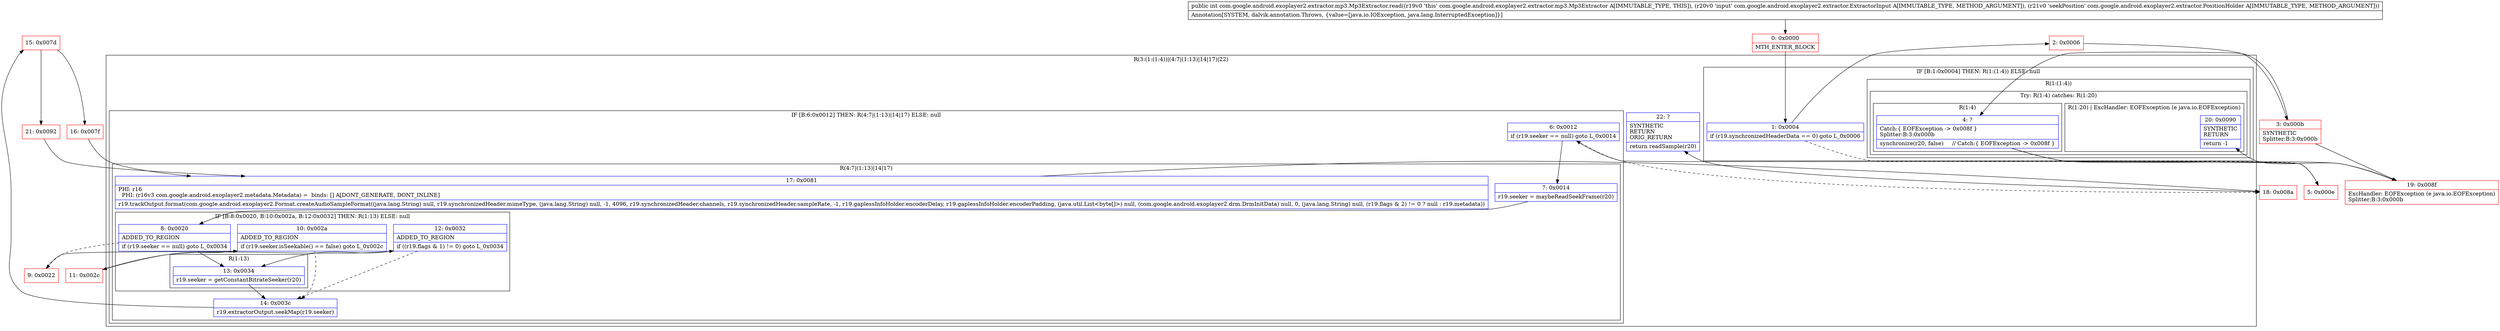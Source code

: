 digraph "CFG forcom.google.android.exoplayer2.extractor.mp3.Mp3Extractor.read(Lcom\/google\/android\/exoplayer2\/extractor\/ExtractorInput;Lcom\/google\/android\/exoplayer2\/extractor\/PositionHolder;)I" {
subgraph cluster_Region_1117653353 {
label = "R(3:(1:(1:4))|(4:7|(1:13)|14|17)|22)";
node [shape=record,color=blue];
subgraph cluster_IfRegion_283887503 {
label = "IF [B:1:0x0004] THEN: R(1:(1:4)) ELSE: null";
node [shape=record,color=blue];
Node_1 [shape=record,label="{1\:\ 0x0004|if (r19.synchronizedHeaderData == 0) goto L_0x0006\l}"];
subgraph cluster_Region_1419235855 {
label = "R(1:(1:4))";
node [shape=record,color=blue];
subgraph cluster_TryCatchRegion_1001823952 {
label = "Try: R(1:4) catches: R(1:20)";
node [shape=record,color=blue];
subgraph cluster_Region_156306830 {
label = "R(1:4)";
node [shape=record,color=blue];
Node_4 [shape=record,label="{4\:\ ?|Catch:\{ EOFException \-\> 0x008f \}\lSplitter:B:3:0x000b\l|synchronize(r20, false)     \/\/ Catch:\{ EOFException \-\> 0x008f \}\l}"];
}
subgraph cluster_Region_1195926676 {
label = "R(1:20) | ExcHandler: EOFException (e java.io.EOFException)\l";
node [shape=record,color=blue];
Node_20 [shape=record,label="{20\:\ 0x0090|SYNTHETIC\lRETURN\l|return \-1\l}"];
}
}
}
}
subgraph cluster_IfRegion_765841880 {
label = "IF [B:6:0x0012] THEN: R(4:7|(1:13)|14|17) ELSE: null";
node [shape=record,color=blue];
Node_6 [shape=record,label="{6\:\ 0x0012|if (r19.seeker == null) goto L_0x0014\l}"];
subgraph cluster_Region_577407650 {
label = "R(4:7|(1:13)|14|17)";
node [shape=record,color=blue];
Node_7 [shape=record,label="{7\:\ 0x0014|r19.seeker = maybeReadSeekFrame(r20)\l}"];
subgraph cluster_IfRegion_601284124 {
label = "IF [B:8:0x0020, B:10:0x002a, B:12:0x0032] THEN: R(1:13) ELSE: null";
node [shape=record,color=blue];
Node_8 [shape=record,label="{8\:\ 0x0020|ADDED_TO_REGION\l|if (r19.seeker == null) goto L_0x0034\l}"];
Node_10 [shape=record,label="{10\:\ 0x002a|ADDED_TO_REGION\l|if (r19.seeker.isSeekable() == false) goto L_0x002c\l}"];
Node_12 [shape=record,label="{12\:\ 0x0032|ADDED_TO_REGION\l|if ((r19.flags & 1) != 0) goto L_0x0034\l}"];
subgraph cluster_Region_658403894 {
label = "R(1:13)";
node [shape=record,color=blue];
Node_13 [shape=record,label="{13\:\ 0x0034|r19.seeker = getConstantBitrateSeeker(r20)\l}"];
}
}
Node_14 [shape=record,label="{14\:\ 0x003c|r19.extractorOutput.seekMap(r19.seeker)\l}"];
Node_17 [shape=record,label="{17\:\ 0x0081|PHI: r16 \l  PHI: (r16v3 com.google.android.exoplayer2.metadata.Metadata) =  binds: [] A[DONT_GENERATE, DONT_INLINE]\l|r19.trackOutput.format(com.google.android.exoplayer2.Format.createAudioSampleFormat((java.lang.String) null, r19.synchronizedHeader.mimeType, (java.lang.String) null, \-1, 4096, r19.synchronizedHeader.channels, r19.synchronizedHeader.sampleRate, \-1, r19.gaplessInfoHolder.encoderDelay, r19.gaplessInfoHolder.encoderPadding, (java.util.List\<byte[]\>) null, (com.google.android.exoplayer2.drm.DrmInitData) null, 0, (java.lang.String) null, (r19.flags & 2) != 0 ? null : r19.metadata))\l}"];
}
}
Node_22 [shape=record,label="{22\:\ ?|SYNTHETIC\lRETURN\lORIG_RETURN\l|return readSample(r20)\l}"];
}
subgraph cluster_Region_1195926676 {
label = "R(1:20) | ExcHandler: EOFException (e java.io.EOFException)\l";
node [shape=record,color=blue];
Node_20 [shape=record,label="{20\:\ 0x0090|SYNTHETIC\lRETURN\l|return \-1\l}"];
}
Node_0 [shape=record,color=red,label="{0\:\ 0x0000|MTH_ENTER_BLOCK\l}"];
Node_2 [shape=record,color=red,label="{2\:\ 0x0006}"];
Node_3 [shape=record,color=red,label="{3\:\ 0x000b|SYNTHETIC\lSplitter:B:3:0x000b\l}"];
Node_5 [shape=record,color=red,label="{5\:\ 0x000e}"];
Node_9 [shape=record,color=red,label="{9\:\ 0x0022}"];
Node_11 [shape=record,color=red,label="{11\:\ 0x002c}"];
Node_15 [shape=record,color=red,label="{15\:\ 0x007d}"];
Node_16 [shape=record,color=red,label="{16\:\ 0x007f}"];
Node_18 [shape=record,color=red,label="{18\:\ 0x008a}"];
Node_19 [shape=record,color=red,label="{19\:\ 0x008f|ExcHandler: EOFException (e java.io.EOFException)\lSplitter:B:3:0x000b\l}"];
Node_21 [shape=record,color=red,label="{21\:\ 0x0092}"];
MethodNode[shape=record,label="{public int com.google.android.exoplayer2.extractor.mp3.Mp3Extractor.read((r19v0 'this' com.google.android.exoplayer2.extractor.mp3.Mp3Extractor A[IMMUTABLE_TYPE, THIS]), (r20v0 'input' com.google.android.exoplayer2.extractor.ExtractorInput A[IMMUTABLE_TYPE, METHOD_ARGUMENT]), (r21v0 'seekPosition' com.google.android.exoplayer2.extractor.PositionHolder A[IMMUTABLE_TYPE, METHOD_ARGUMENT]))  | Annotation[SYSTEM, dalvik.annotation.Throws, \{value=[java.io.IOException, java.lang.InterruptedException]\}]\l}"];
MethodNode -> Node_0;
Node_1 -> Node_2;
Node_1 -> Node_5[style=dashed];
Node_4 -> Node_5;
Node_4 -> Node_19;
Node_6 -> Node_7;
Node_6 -> Node_18[style=dashed];
Node_7 -> Node_8;
Node_8 -> Node_9[style=dashed];
Node_8 -> Node_13;
Node_10 -> Node_11;
Node_10 -> Node_14[style=dashed];
Node_12 -> Node_13;
Node_12 -> Node_14[style=dashed];
Node_13 -> Node_14;
Node_14 -> Node_15;
Node_17 -> Node_18;
Node_0 -> Node_1;
Node_2 -> Node_3;
Node_3 -> Node_4;
Node_3 -> Node_19;
Node_5 -> Node_6;
Node_9 -> Node_10;
Node_11 -> Node_12;
Node_15 -> Node_16;
Node_15 -> Node_21;
Node_16 -> Node_17;
Node_18 -> Node_22;
Node_19 -> Node_20;
Node_21 -> Node_17;
}

